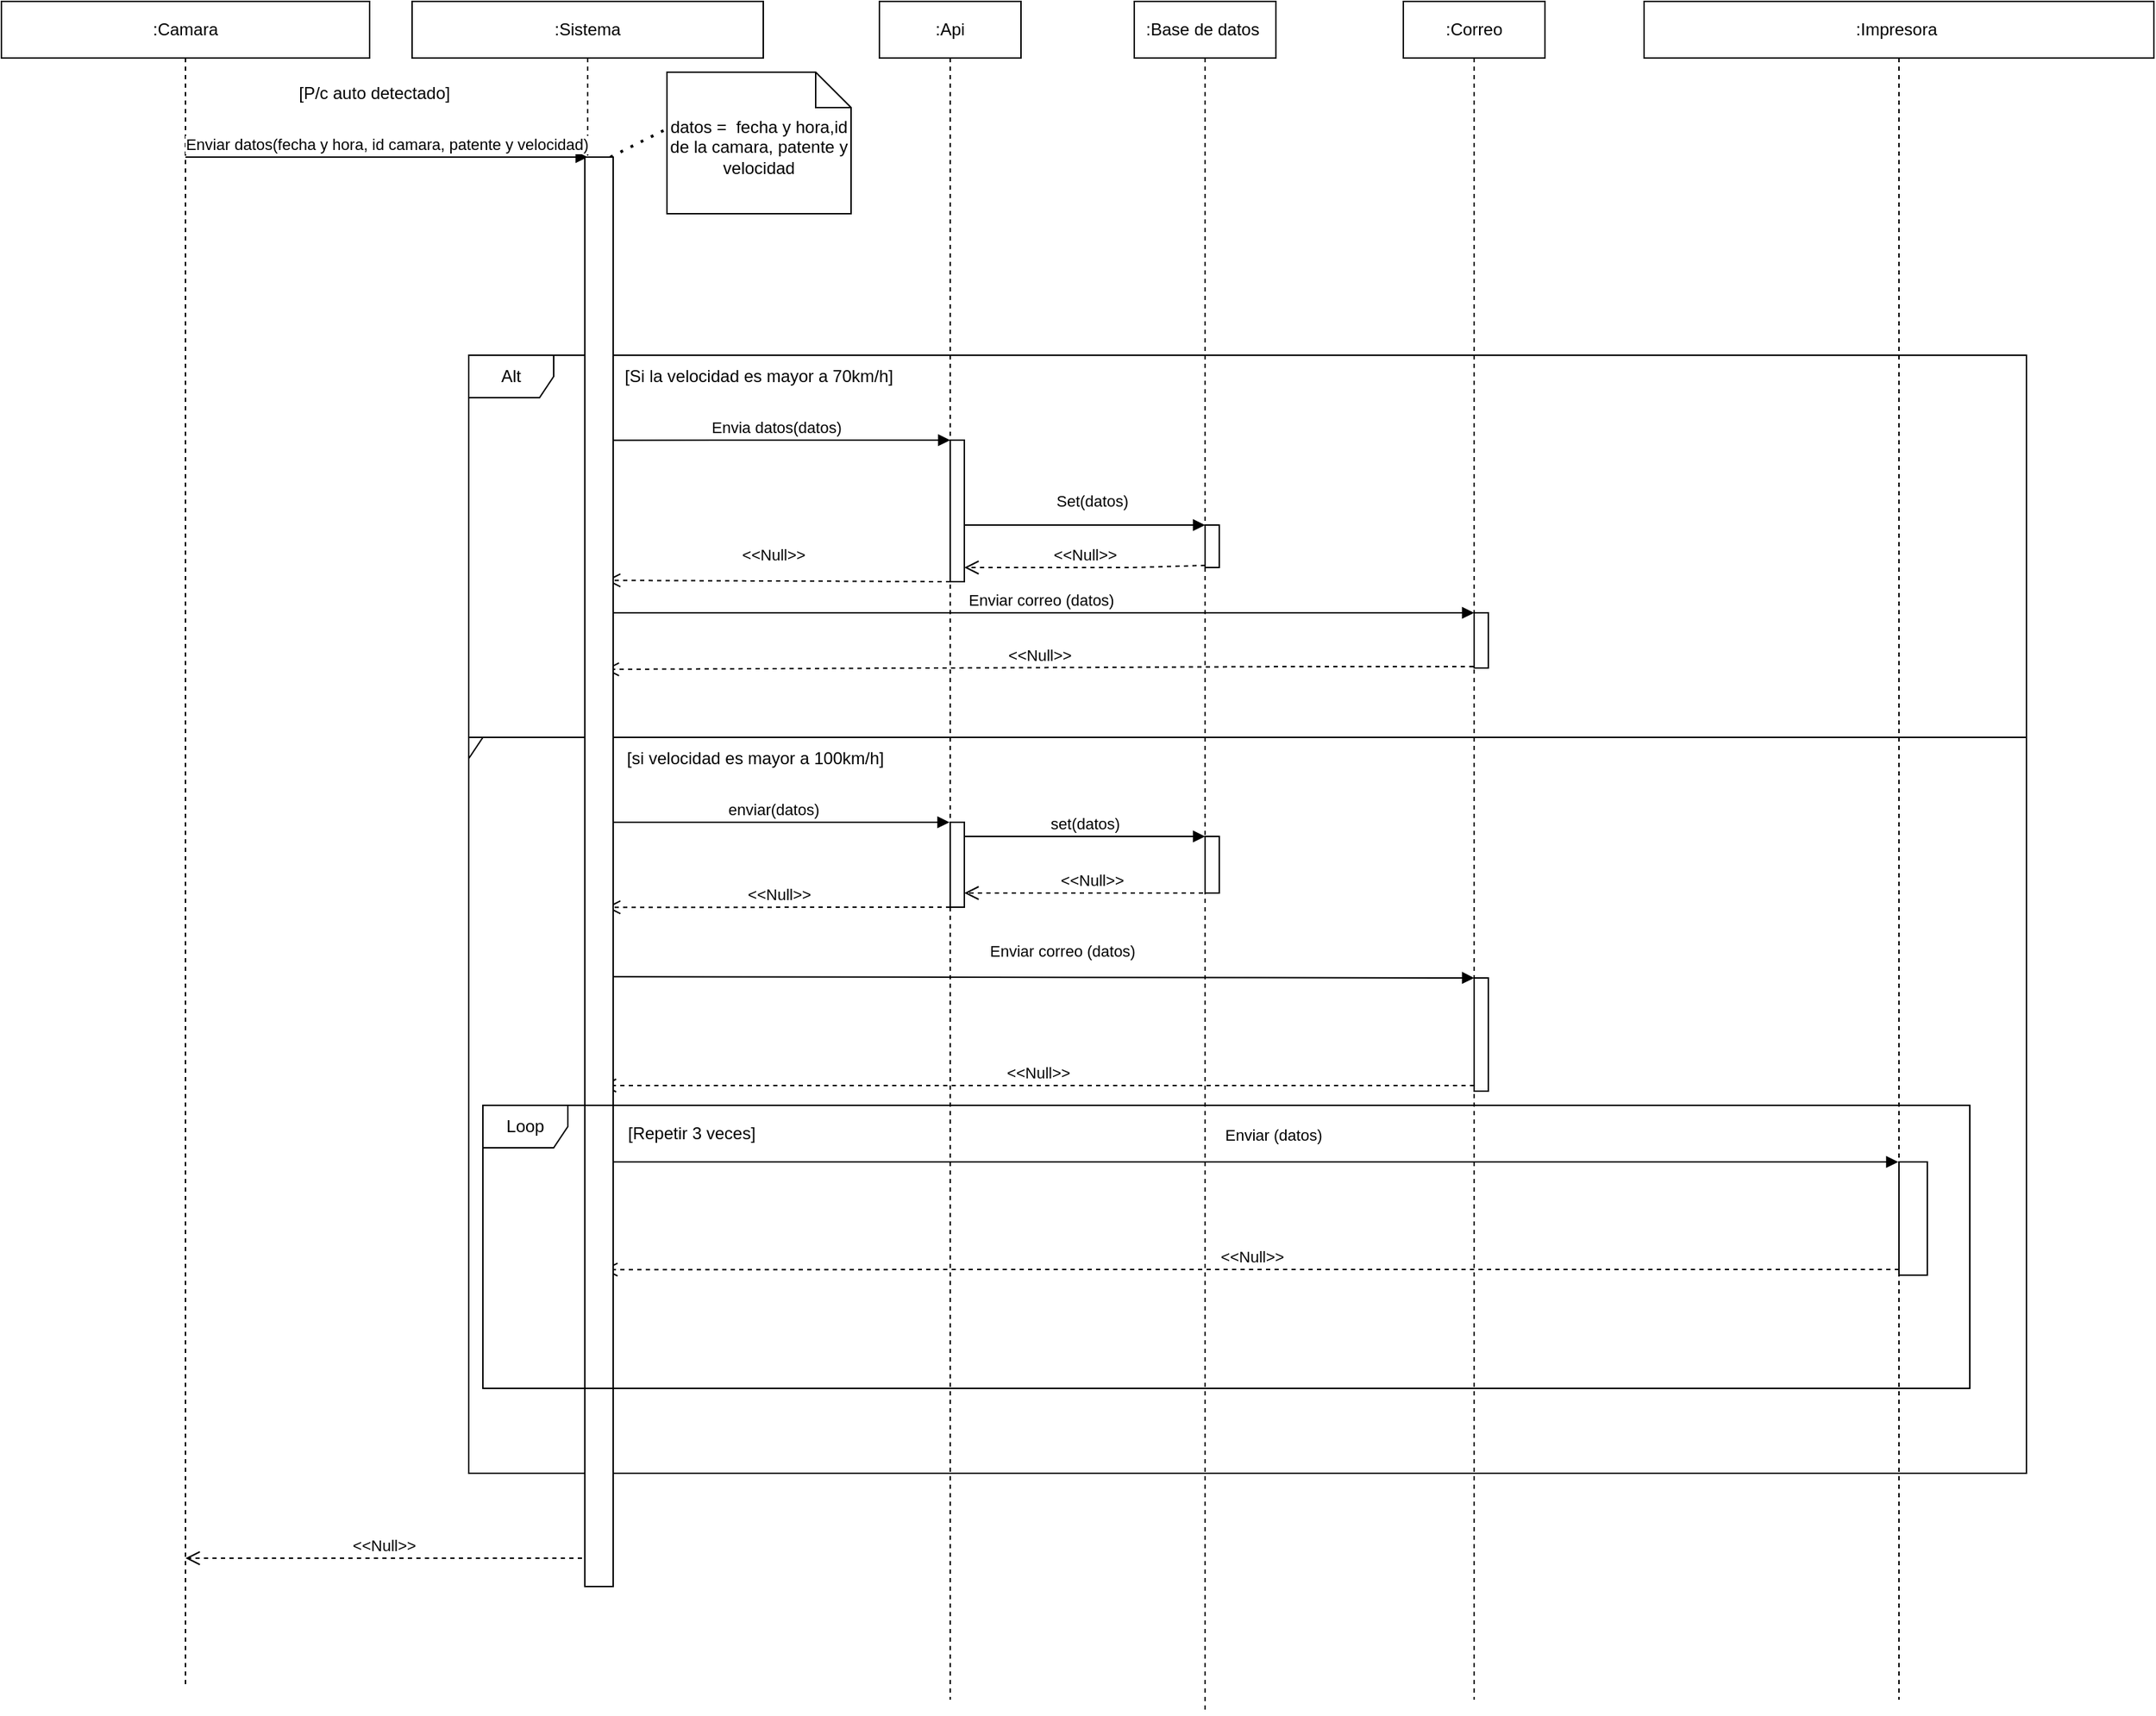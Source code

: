 <mxfile version="13.9.9" type="device"><diagram id="3hsnPEZ7volRuKcXArMJ" name="Página-1"><mxGraphModel dx="2647" dy="3161" grid="1" gridSize="10" guides="1" tooltips="1" connect="1" arrows="1" fold="1" page="1" pageScale="1" pageWidth="827" pageHeight="1169" math="0" shadow="0"><root><mxCell id="0"/><mxCell id="1" parent="0"/><mxCell id="NmvmtrAsNZ8mIpr7PI4X-4" value=":Camara" style="shape=umlLifeline;perimeter=lifelinePerimeter;whiteSpace=wrap;html=1;container=1;collapsible=0;recursiveResize=0;outlineConnect=0;" parent="1" vertex="1"><mxGeometry x="-90" y="-1640" width="260" height="1190" as="geometry"/></mxCell><mxCell id="NmvmtrAsNZ8mIpr7PI4X-5" value=":Sistema" style="shape=umlLifeline;perimeter=lifelinePerimeter;whiteSpace=wrap;html=1;container=1;collapsible=0;recursiveResize=0;outlineConnect=0;" parent="1" vertex="1"><mxGeometry x="200" y="-1640" width="248" height="1040" as="geometry"/></mxCell><mxCell id="xG3gH59BRD04HQG3x65h-19" value="[P/c auto detectado]" style="text;html=1;align=center;verticalAlign=middle;resizable=0;points=[];autosize=1;strokeColor=none;fillColor=none;" parent="NmvmtrAsNZ8mIpr7PI4X-5" vertex="1"><mxGeometry x="-92" y="50" width="130" height="30" as="geometry"/></mxCell><mxCell id="NmvmtrAsNZ8mIpr7PI4X-11" value="Enviar datos(fecha y hora, id camara, patente y velocidad)" style="html=1;verticalAlign=bottom;endArrow=block;entryX=0;entryY=0;" parent="1" source="NmvmtrAsNZ8mIpr7PI4X-4" edge="1"><mxGeometry relative="1" as="geometry"><mxPoint x="70" y="-1530" as="sourcePoint"/><mxPoint x="324" y="-1530" as="targetPoint"/></mxGeometry></mxCell><mxCell id="96MLGEDGzXe7x8YHEqZc-2" value="datos =&amp;nbsp; fecha y hora,id de la camara, patente y velocidad" style="shape=note2;boundedLbl=1;whiteSpace=wrap;html=1;size=25;verticalAlign=top;align=center;" parent="1" vertex="1"><mxGeometry x="380" y="-1590" width="130" height="100" as="geometry"/></mxCell><mxCell id="96MLGEDGzXe7x8YHEqZc-7" value=":Api" style="shape=umlLifeline;perimeter=lifelinePerimeter;whiteSpace=wrap;html=1;container=1;collapsible=0;recursiveResize=0;outlineConnect=0;" parent="1" vertex="1"><mxGeometry x="530" y="-1640" width="100" height="1200" as="geometry"/></mxCell><mxCell id="xG3gH59BRD04HQG3x65h-35" value="" style="html=1;points=[];perimeter=orthogonalPerimeter;rounded=0;glass=0;fillColor=#FFFFFF;gradientColor=#FFFFFF;" parent="96MLGEDGzXe7x8YHEqZc-7" vertex="1"><mxGeometry x="50" y="310" width="10" height="100" as="geometry"/></mxCell><mxCell id="xG3gH59BRD04HQG3x65h-40" value="" style="html=1;points=[];perimeter=orthogonalPerimeter;rounded=0;glass=0;fillColor=#FFFFFF;gradientColor=#FFFFFF;" parent="96MLGEDGzXe7x8YHEqZc-7" vertex="1"><mxGeometry x="50" y="580" width="10" height="60" as="geometry"/></mxCell><mxCell id="96MLGEDGzXe7x8YHEqZc-8" value=":Base de datos&amp;nbsp;" style="shape=umlLifeline;perimeter=lifelinePerimeter;whiteSpace=wrap;html=1;container=1;collapsible=0;recursiveResize=0;outlineConnect=0;" parent="1" vertex="1"><mxGeometry x="710" y="-1640" width="100" height="1210" as="geometry"/></mxCell><mxCell id="96MLGEDGzXe7x8YHEqZc-12" value="" style="html=1;points=[];perimeter=orthogonalPerimeter;" parent="96MLGEDGzXe7x8YHEqZc-8" vertex="1"><mxGeometry x="50" y="370" width="10" height="30" as="geometry"/></mxCell><mxCell id="xG3gH59BRD04HQG3x65h-42" value="" style="html=1;points=[];perimeter=orthogonalPerimeter;rounded=0;glass=0;fillColor=#FFFFFF;gradientColor=#FFFFFF;" parent="96MLGEDGzXe7x8YHEqZc-8" vertex="1"><mxGeometry x="50" y="590" width="10" height="40" as="geometry"/></mxCell><mxCell id="96MLGEDGzXe7x8YHEqZc-10" value="Envia datos(datos)" style="html=1;verticalAlign=bottom;endArrow=block;exitX=1.1;exitY=0.053;exitDx=0;exitDy=0;exitPerimeter=0;" parent="1" edge="1"><mxGeometry relative="1" as="geometry"><mxPoint x="335" y="-1329.93" as="sourcePoint"/><mxPoint x="580" y="-1330" as="targetPoint"/></mxGeometry></mxCell><mxCell id="96MLGEDGzXe7x8YHEqZc-13" value="Set(datos)" style="html=1;verticalAlign=bottom;endArrow=block;entryX=0;entryY=0;startArrow=none;" parent="1" target="96MLGEDGzXe7x8YHEqZc-12" edge="1"><mxGeometry x="0.057" y="8" relative="1" as="geometry"><mxPoint x="590" y="-1270" as="sourcePoint"/><mxPoint as="offset"/></mxGeometry></mxCell><mxCell id="96MLGEDGzXe7x8YHEqZc-14" value="&amp;lt;&amp;lt;Null&amp;gt;&amp;gt;" style="html=1;verticalAlign=bottom;endArrow=open;dashed=1;endSize=8;exitX=0;exitY=0.95;" parent="1" source="96MLGEDGzXe7x8YHEqZc-12" target="xG3gH59BRD04HQG3x65h-35" edge="1"><mxGeometry relative="1" as="geometry"><mxPoint x="610" y="-1240" as="targetPoint"/><Array as="points"><mxPoint x="710" y="-1240"/></Array></mxGeometry></mxCell><mxCell id="96MLGEDGzXe7x8YHEqZc-15" value=":Correo" style="shape=umlLifeline;perimeter=lifelinePerimeter;whiteSpace=wrap;html=1;container=1;collapsible=0;recursiveResize=0;outlineConnect=0;" parent="1" vertex="1"><mxGeometry x="900" y="-1640" width="100" height="1200" as="geometry"/></mxCell><mxCell id="96MLGEDGzXe7x8YHEqZc-19" value="" style="html=1;points=[];perimeter=orthogonalPerimeter;" parent="96MLGEDGzXe7x8YHEqZc-15" vertex="1"><mxGeometry x="50" y="432" width="10" height="39" as="geometry"/></mxCell><mxCell id="xG3gH59BRD04HQG3x65h-47" value="" style="html=1;points=[];perimeter=orthogonalPerimeter;rounded=0;glass=0;fillColor=#FFFFFF;gradientColor=#FFFFFF;" parent="96MLGEDGzXe7x8YHEqZc-15" vertex="1"><mxGeometry x="50" y="690" width="10" height="80" as="geometry"/></mxCell><mxCell id="96MLGEDGzXe7x8YHEqZc-20" value="Enviar correo (datos)" style="html=1;verticalAlign=bottom;endArrow=block;entryX=0;entryY=0;startArrow=none;exitX=1.4;exitY=0.695;exitDx=0;exitDy=0;exitPerimeter=0;" parent="1" target="96MLGEDGzXe7x8YHEqZc-19" edge="1"><mxGeometry relative="1" as="geometry"><mxPoint x="338" y="-1207.95" as="sourcePoint"/></mxGeometry></mxCell><mxCell id="96MLGEDGzXe7x8YHEqZc-21" value="&amp;lt;&amp;lt;Null&amp;gt;&amp;gt;" style="html=1;verticalAlign=bottom;endArrow=open;dashed=1;endSize=8;entryX=1.2;entryY=0.905;entryDx=0;entryDy=0;entryPerimeter=0;" parent="1" source="96MLGEDGzXe7x8YHEqZc-15" edge="1"><mxGeometry relative="1" as="geometry"><mxPoint x="336" y="-1168.05" as="targetPoint"/><Array as="points"><mxPoint x="820" y="-1170"/></Array></mxGeometry></mxCell><mxCell id="xG3gH59BRD04HQG3x65h-6" value="" style="endArrow=none;dashed=1;html=1;dashPattern=1 3;strokeWidth=2;rounded=0;" parent="1" edge="1"><mxGeometry width="50" height="50" relative="1" as="geometry"><mxPoint x="340" y="-1530" as="sourcePoint"/><mxPoint x="380" y="-1550" as="targetPoint"/></mxGeometry></mxCell><mxCell id="xG3gH59BRD04HQG3x65h-12" value="&amp;lt;&amp;lt;Null&amp;gt;&amp;gt;" style="html=1;verticalAlign=bottom;endArrow=open;dashed=1;endSize=8;rounded=0;exitX=0;exitY=1;exitDx=0;exitDy=0;exitPerimeter=0;entryX=1.3;entryY=0.574;entryDx=0;entryDy=0;entryPerimeter=0;" parent="1" source="xG3gH59BRD04HQG3x65h-35" edge="1"><mxGeometry x="0.033" y="-10" relative="1" as="geometry"><mxPoint x="540" y="-1291" as="sourcePoint"/><mxPoint x="337" y="-1230.94" as="targetPoint"/><mxPoint as="offset"/></mxGeometry></mxCell><mxCell id="xG3gH59BRD04HQG3x65h-16" value="[Si la velocidad es mayor a 70km/h]" style="rounded=0;whiteSpace=wrap;html=1;fillColor=#FFFFFF;gradientColor=#FFFFFF;glass=0;strokeColor=none;" parent="1" vertex="1"><mxGeometry x="320" y="-1390" width="250" height="30" as="geometry"/></mxCell><mxCell id="xG3gH59BRD04HQG3x65h-30" value="[si velocidad es mayor a 100km/h]" style="text;html=1;align=center;verticalAlign=middle;resizable=0;points=[];autosize=1;strokeColor=none;fillColor=none;" parent="1" vertex="1"><mxGeometry x="342" y="-1120" width="200" height="30" as="geometry"/></mxCell><mxCell id="xG3gH59BRD04HQG3x65h-43" value="set(datos)" style="html=1;verticalAlign=bottom;endArrow=block;entryX=0;entryY=0;rounded=0;" parent="1" target="xG3gH59BRD04HQG3x65h-42" edge="1"><mxGeometry relative="1" as="geometry"><mxPoint x="590" y="-1050" as="sourcePoint"/></mxGeometry></mxCell><mxCell id="xG3gH59BRD04HQG3x65h-44" value="&amp;lt;&amp;lt;Null&amp;gt;&amp;gt;" style="html=1;verticalAlign=bottom;endArrow=open;dashed=1;endSize=8;rounded=0;exitX=0;exitY=0.738;exitDx=0;exitDy=0;exitPerimeter=0;" parent="1" source="xG3gH59BRD04HQG3x65h-42" edge="1"><mxGeometry x="0.003" relative="1" as="geometry"><mxPoint x="590" y="-1010" as="targetPoint"/><Array as="points"><mxPoint x="760" y="-1010"/></Array><mxPoint as="offset"/></mxGeometry></mxCell><mxCell id="xG3gH59BRD04HQG3x65h-46" value="&amp;lt;&amp;lt;Null&amp;gt;&amp;gt;" style="html=1;verticalAlign=bottom;endArrow=open;dashed=1;endSize=8;rounded=0;entryX=1.3;entryY=0.167;entryDx=0;entryDy=0;entryPerimeter=0;" parent="1" edge="1"><mxGeometry relative="1" as="geometry"><mxPoint x="580" y="-1000" as="sourcePoint"/><mxPoint x="337" y="-999.88" as="targetPoint"/></mxGeometry></mxCell><mxCell id="xG3gH59BRD04HQG3x65h-50" value=":Impresora&amp;nbsp;" style="shape=umlLifeline;perimeter=lifelinePerimeter;whiteSpace=wrap;html=1;container=1;collapsible=0;recursiveResize=0;outlineConnect=0;rounded=0;glass=0;fillColor=#FFFFFF;gradientColor=#FFFFFF;" parent="1" vertex="1"><mxGeometry x="1070" y="-1640" width="360" height="1200" as="geometry"/></mxCell><mxCell id="xG3gH59BRD04HQG3x65h-54" value="" style="html=1;points=[];perimeter=orthogonalPerimeter;rounded=0;glass=0;fillColor=#FFFFFF;gradientColor=#FFFFFF;" parent="xG3gH59BRD04HQG3x65h-50" vertex="1"><mxGeometry x="180" y="820" width="20" height="80" as="geometry"/></mxCell><mxCell id="xG3gH59BRD04HQG3x65h-55" value="Enviar (datos)" style="html=1;verticalAlign=bottom;endArrow=block;rounded=0;" parent="1" target="xG3gH59BRD04HQG3x65h-50" edge="1"><mxGeometry x="0.039" y="10" relative="1" as="geometry"><mxPoint x="330" y="-820" as="sourcePoint"/><mxPoint x="1096" y="-820" as="targetPoint"/><mxPoint as="offset"/></mxGeometry></mxCell><mxCell id="xG3gH59BRD04HQG3x65h-56" value="&amp;lt;&amp;lt;Null&amp;gt;&amp;gt;" style="html=1;verticalAlign=bottom;endArrow=open;dashed=1;endSize=8;exitX=0;exitY=0.95;rounded=0;entryX=1.1;entryY=0.878;entryDx=0;entryDy=0;entryPerimeter=0;" parent="1" source="xG3gH59BRD04HQG3x65h-54" edge="1"><mxGeometry relative="1" as="geometry"><mxPoint x="335" y="-743.92" as="targetPoint"/></mxGeometry></mxCell><mxCell id="xG3gH59BRD04HQG3x65h-39" value="enviar(datos)" style="html=1;verticalAlign=bottom;endArrow=block;rounded=0;exitX=0.5;exitY=0;exitDx=0;exitDy=0;exitPerimeter=0;" parent="1" target="96MLGEDGzXe7x8YHEqZc-7" edge="1"><mxGeometry width="80" relative="1" as="geometry"><mxPoint x="329" y="-1060" as="sourcePoint"/><mxPoint x="374" y="-1060" as="targetPoint"/></mxGeometry></mxCell><mxCell id="xG3gH59BRD04HQG3x65h-49" value="&amp;lt;&amp;lt;Null&amp;gt;&amp;gt;" style="html=1;verticalAlign=bottom;endArrow=open;dashed=1;endSize=8;exitX=0;exitY=0.95;rounded=0;" parent="1" source="xG3gH59BRD04HQG3x65h-47" edge="1"><mxGeometry relative="1" as="geometry"><mxPoint x="334" y="-874" as="targetPoint"/></mxGeometry></mxCell><mxCell id="xG3gH59BRD04HQG3x65h-48" value="Enviar correo (datos)" style="html=1;verticalAlign=bottom;endArrow=block;entryX=0;entryY=0;rounded=0;exitX=1.6;exitY=0.303;exitDx=0;exitDy=0;exitPerimeter=0;" parent="1" target="xG3gH59BRD04HQG3x65h-47" edge="1"><mxGeometry x="0.046" y="10" relative="1" as="geometry"><mxPoint x="340" y="-950.92" as="sourcePoint"/><mxPoint as="offset"/></mxGeometry></mxCell><mxCell id="xG3gH59BRD04HQG3x65h-11" value="Alt" style="shape=umlFrame;whiteSpace=wrap;html=1;fillColor=#FFFFFF;gradientColor=#FFFFFF;" parent="1" vertex="1"><mxGeometry x="240" y="-1390" width="1100" height="270" as="geometry"/></mxCell><mxCell id="xG3gH59BRD04HQG3x65h-28" value="" style="shape=umlFrame;whiteSpace=wrap;html=1;rounded=0;glass=0;fillColor=#FFFFFF;gradientColor=#FFFFFF;width=10;height=15;" parent="1" vertex="1"><mxGeometry x="240" y="-1120" width="1100" height="520" as="geometry"/></mxCell><mxCell id="makOJcBwrpy3jAV6PXJq-1" value="" style="html=1;points=[];perimeter=orthogonalPerimeter;" vertex="1" parent="1"><mxGeometry x="322" y="-1530" width="20" height="1010" as="geometry"/></mxCell><mxCell id="makOJcBwrpy3jAV6PXJq-2" value="Loop" style="shape=umlFrame;whiteSpace=wrap;html=1;" vertex="1" parent="1"><mxGeometry x="250" y="-860" width="1050" height="200" as="geometry"/></mxCell><mxCell id="makOJcBwrpy3jAV6PXJq-3" value="[Repetir 3 veces]" style="text;html=1;align=center;verticalAlign=middle;resizable=0;points=[];autosize=1;" vertex="1" parent="1"><mxGeometry x="342" y="-850" width="110" height="20" as="geometry"/></mxCell><mxCell id="makOJcBwrpy3jAV6PXJq-6" value="&amp;lt;&amp;lt;Null&amp;gt;&amp;gt;" style="html=1;verticalAlign=bottom;endArrow=open;dashed=1;endSize=8;" edge="1" parent="1" target="NmvmtrAsNZ8mIpr7PI4X-4"><mxGeometry relative="1" as="geometry"><mxPoint x="320" y="-540" as="sourcePoint"/><mxPoint x="40" y="-720" as="targetPoint"/></mxGeometry></mxCell></root></mxGraphModel></diagram></mxfile>